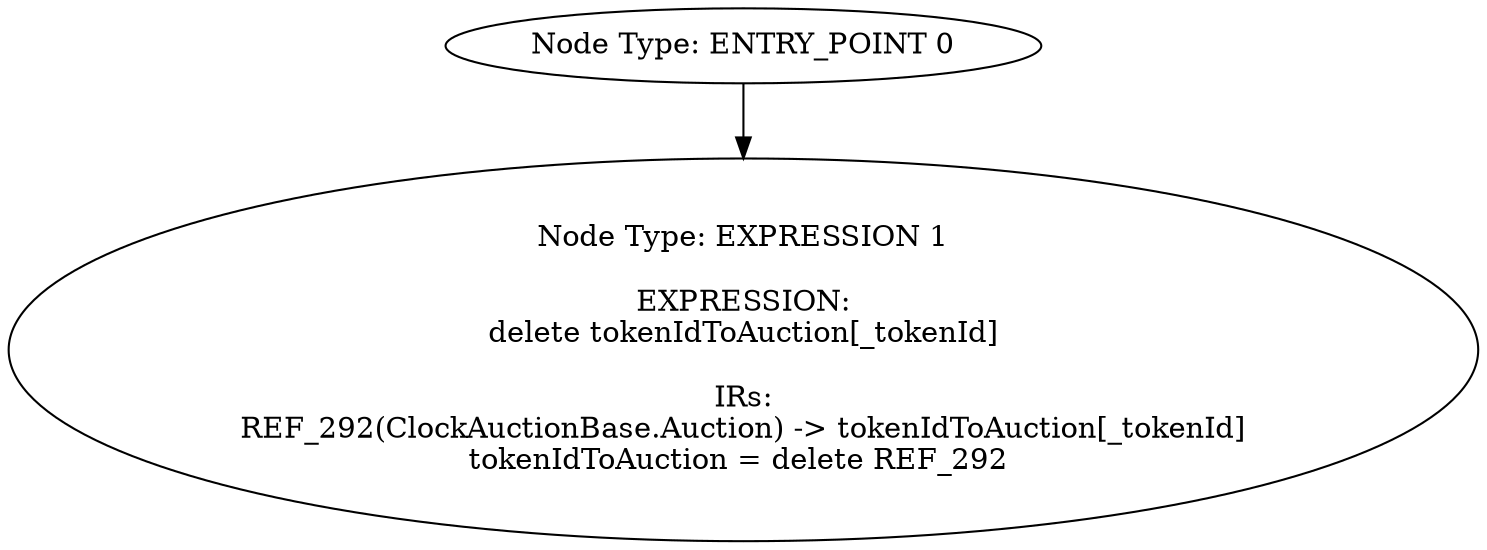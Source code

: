 digraph{
0[label="Node Type: ENTRY_POINT 0
"];
0->1;
1[label="Node Type: EXPRESSION 1

EXPRESSION:
delete tokenIdToAuction[_tokenId]

IRs:
REF_292(ClockAuctionBase.Auction) -> tokenIdToAuction[_tokenId]
tokenIdToAuction = delete REF_292 "];
}
